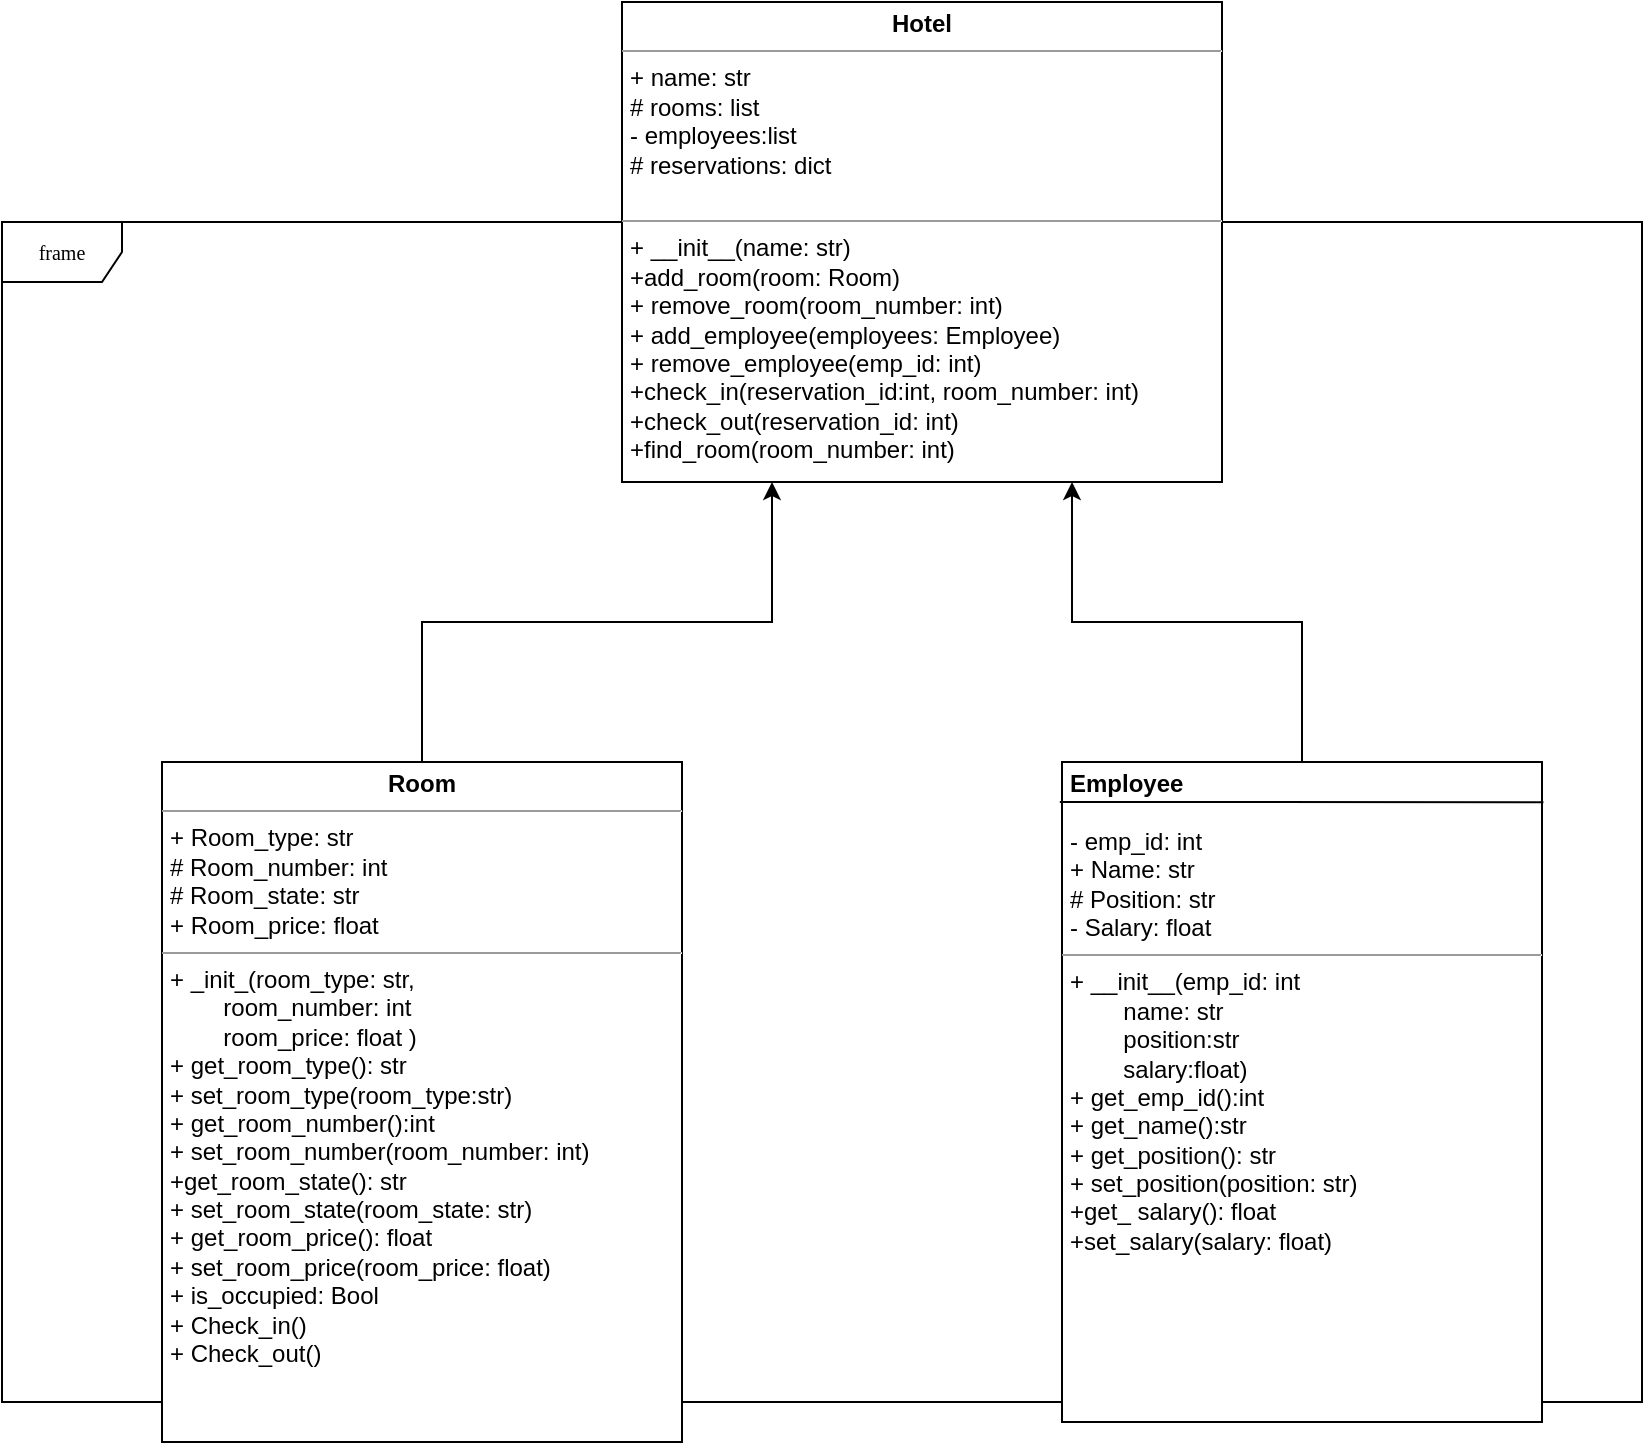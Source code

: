 <mxfile version="24.0.7" type="device">
  <diagram name="Page-1" id="c4acf3e9-155e-7222-9cf6-157b1a14988f">
    <mxGraphModel dx="694" dy="1464" grid="1" gridSize="10" guides="1" tooltips="1" connect="1" arrows="1" fold="1" page="1" pageScale="1" pageWidth="850" pageHeight="1100" background="none" math="0" shadow="0">
      <root>
        <mxCell id="0" />
        <mxCell id="1" parent="0" />
        <mxCell id="17acba5748e5396b-1" value="frame" style="shape=umlFrame;whiteSpace=wrap;html=1;rounded=0;shadow=0;comic=0;labelBackgroundColor=none;strokeWidth=1;fontFamily=Verdana;fontSize=10;align=center;" parent="1" vertex="1">
          <mxGeometry x="20" y="100" width="820" height="590" as="geometry" />
        </mxCell>
        <mxCell id="5d2195bd80daf111-15" value="&lt;p style=&quot;margin:0px;margin-top:4px;text-align:center;&quot;&gt;&lt;/p&gt;&lt;p style=&quot;margin:0px;margin-left:4px;&quot;&gt;&lt;b&gt;Employee&lt;/b&gt;&lt;/p&gt;&lt;p style=&quot;margin:0px;margin-left:4px;&quot;&gt;&lt;b&gt;&lt;br&gt;&lt;/b&gt;&lt;/p&gt;&lt;p style=&quot;margin:0px;margin-left:4px;&quot;&gt;- emp_id: int&lt;br&gt;+ Name: str&lt;/p&gt;&lt;p style=&quot;margin:0px;margin-left:4px;&quot;&gt;# Position: str&lt;/p&gt;&lt;p style=&quot;margin:0px;margin-left:4px;&quot;&gt;- Salary: float&lt;/p&gt;&lt;hr size=&quot;1&quot;&gt;&lt;p style=&quot;margin:0px;margin-left:4px;&quot;&gt;+ __init__(emp_id: int&lt;/p&gt;&lt;p style=&quot;margin:0px;margin-left:4px;&quot;&gt;&lt;span style=&quot;white-space: pre;&quot;&gt;&#x9;&lt;/span&gt;name: str&lt;/p&gt;&lt;p style=&quot;margin:0px;margin-left:4px;&quot;&gt;&lt;span style=&quot;white-space: pre;&quot;&gt;&#x9;&lt;/span&gt;position:str&lt;/p&gt;&lt;p style=&quot;margin:0px;margin-left:4px;&quot;&gt;&lt;span style=&quot;white-space: pre;&quot;&gt;&#x9;&lt;/span&gt;salary:float)&lt;br&gt;+ get_emp_id():int&lt;/p&gt;&lt;p style=&quot;margin:0px;margin-left:4px;&quot;&gt;+ get_name():str&lt;/p&gt;&lt;p style=&quot;margin:0px;margin-left:4px;&quot;&gt;+ get_position(): str&lt;/p&gt;&lt;p style=&quot;margin:0px;margin-left:4px;&quot;&gt;+ set_position(position: str)&lt;/p&gt;&lt;p style=&quot;margin:0px;margin-left:4px;&quot;&gt;+get_ salary(): float&lt;/p&gt;&lt;p style=&quot;margin:0px;margin-left:4px;&quot;&gt;+set_salary(salary: float)&lt;/p&gt;" style="verticalAlign=top;align=left;overflow=fill;fontSize=12;fontFamily=Helvetica;html=1;rounded=0;shadow=0;comic=0;labelBackgroundColor=none;strokeWidth=1" parent="1" vertex="1">
          <mxGeometry x="550" y="370" width="240" height="330" as="geometry" />
        </mxCell>
        <mxCell id="hru5D2vzHSLLFb0k-sDj-2" style="edgeStyle=orthogonalEdgeStyle;rounded=0;orthogonalLoop=1;jettySize=auto;html=1;exitX=0.5;exitY=0;exitDx=0;exitDy=0;entryX=0.75;entryY=1;entryDx=0;entryDy=0;" parent="1" source="5d2195bd80daf111-15" target="hru5D2vzHSLLFb0k-sDj-1" edge="1">
          <mxGeometry relative="1" as="geometry" />
        </mxCell>
        <mxCell id="hru5D2vzHSLLFb0k-sDj-1" value="&lt;p style=&quot;margin:0px;margin-top:4px;text-align:center;&quot;&gt;&lt;b&gt;Hotel&lt;/b&gt;&lt;/p&gt;&lt;hr size=&quot;1&quot;&gt;&lt;p style=&quot;margin:0px;margin-left:4px;&quot;&gt;+ name: str&lt;br&gt;# rooms: list&lt;/p&gt;&lt;p style=&quot;margin:0px;margin-left:4px;&quot;&gt;- employees:list&lt;/p&gt;&lt;p style=&quot;margin:0px;margin-left:4px;&quot;&gt;# reservations: dict&lt;/p&gt;&lt;p style=&quot;margin:0px;margin-left:4px;&quot;&gt;&lt;br&gt;&lt;/p&gt;&lt;hr size=&quot;1&quot;&gt;&lt;p style=&quot;margin:0px;margin-left:4px;&quot;&gt;+ __init__(name: str)&lt;/p&gt;&lt;p style=&quot;margin:0px;margin-left:4px;&quot;&gt;+add_room(room: Room)&lt;br&gt;+ remove_room(room_number: int)&lt;/p&gt;&lt;p style=&quot;margin:0px;margin-left:4px;&quot;&gt;+ add_employee(employees: Employee)&lt;/p&gt;&lt;p style=&quot;margin:0px;margin-left:4px;&quot;&gt;+ remove_employee(emp_id: int)&lt;/p&gt;&lt;p style=&quot;margin:0px;margin-left:4px;&quot;&gt;+check_in(reservation_id:int, room_number: int)&lt;/p&gt;&lt;p style=&quot;margin:0px;margin-left:4px;&quot;&gt;+check_out(reservation_id: int)&lt;/p&gt;&lt;p style=&quot;margin:0px;margin-left:4px;&quot;&gt;+find_room(room_number: int)&lt;/p&gt;" style="verticalAlign=top;align=left;overflow=fill;fontSize=12;fontFamily=Helvetica;html=1;rounded=0;shadow=0;comic=0;labelBackgroundColor=none;strokeWidth=1" parent="1" vertex="1">
          <mxGeometry x="330" y="-10" width="300" height="240" as="geometry" />
        </mxCell>
        <mxCell id="hru5D2vzHSLLFb0k-sDj-3" value="&lt;p style=&quot;margin:0px;margin-top:4px;text-align:center;&quot;&gt;&lt;b&gt;Room&lt;/b&gt;&lt;/p&gt;&lt;hr size=&quot;1&quot;&gt;&lt;p style=&quot;margin:0px;margin-left:4px;&quot;&gt;+ Room_type: str&lt;br&gt;# Room_number: int&lt;/p&gt;&lt;p style=&quot;margin:0px;margin-left:4px;&quot;&gt;# Room_state: str&lt;/p&gt;&lt;p style=&quot;margin:0px;margin-left:4px;&quot;&gt;+ Room_price: float&lt;/p&gt;&lt;hr size=&quot;1&quot;&gt;&lt;p style=&quot;margin:0px;margin-left:4px;&quot;&gt;+ _init_(room_type: str,&amp;nbsp;&lt;/p&gt;&lt;p style=&quot;margin:0px;margin-left:4px;&quot;&gt;&lt;span style=&quot;white-space: pre;&quot;&gt;&#x9;&lt;/span&gt;room_number: int&lt;/p&gt;&lt;p style=&quot;margin:0px;margin-left:4px;&quot;&gt;&lt;span style=&quot;background-color: initial;&quot;&gt;&lt;span style=&quot;white-space: pre;&quot;&gt;&#x9;&lt;/span&gt;room_price: float )&lt;/span&gt;&lt;/p&gt;&lt;p style=&quot;margin:0px;margin-left:4px;&quot;&gt;&lt;span style=&quot;background-color: initial;&quot;&gt;+ get_room_type(): str&lt;/span&gt;&lt;/p&gt;&lt;p style=&quot;margin:0px;margin-left:4px;&quot;&gt;&lt;span style=&quot;background-color: initial;&quot;&gt;+ set_room_type(room_type:str)&lt;/span&gt;&lt;/p&gt;&lt;p style=&quot;margin:0px;margin-left:4px;&quot;&gt;&lt;span style=&quot;background-color: initial;&quot;&gt;+ get_room_number():int&lt;/span&gt;&lt;/p&gt;&lt;p style=&quot;margin:0px;margin-left:4px;&quot;&gt;&lt;span style=&quot;background-color: initial;&quot;&gt;+ set_room_number(room_number: int)&lt;/span&gt;&lt;/p&gt;&lt;p style=&quot;margin:0px;margin-left:4px;&quot;&gt;&lt;span style=&quot;background-color: initial;&quot;&gt;+get_room_state(): str&lt;/span&gt;&lt;/p&gt;&lt;p style=&quot;margin:0px;margin-left:4px;&quot;&gt;&lt;span style=&quot;background-color: initial;&quot;&gt;+ set_room_state(room_state: str)&lt;/span&gt;&lt;/p&gt;&lt;p style=&quot;margin:0px;margin-left:4px;&quot;&gt;&lt;span style=&quot;background-color: initial;&quot;&gt;+ get_room_price(): float&lt;/span&gt;&lt;/p&gt;&lt;p style=&quot;margin:0px;margin-left:4px;&quot;&gt;&lt;span style=&quot;background-color: initial;&quot;&gt;+ set_room_price(room_price: float)&lt;/span&gt;&lt;/p&gt;&lt;p style=&quot;margin:0px;margin-left:4px;&quot;&gt;+ is_occupied: Bool&lt;/p&gt;&lt;p style=&quot;margin:0px;margin-left:4px;&quot;&gt;+ Check_in()&lt;/p&gt;&lt;p style=&quot;margin:0px;margin-left:4px;&quot;&gt;+ Check_out()&lt;/p&gt;&lt;p style=&quot;margin:0px;margin-left:4px;&quot;&gt;&lt;br&gt;&lt;/p&gt;" style="verticalAlign=top;align=left;overflow=fill;fontSize=12;fontFamily=Helvetica;html=1;rounded=0;shadow=0;comic=0;labelBackgroundColor=none;strokeWidth=1" parent="1" vertex="1">
          <mxGeometry x="100" y="370" width="260" height="340" as="geometry" />
        </mxCell>
        <mxCell id="hru5D2vzHSLLFb0k-sDj-4" style="edgeStyle=orthogonalEdgeStyle;rounded=0;orthogonalLoop=1;jettySize=auto;html=1;exitX=0.5;exitY=0;exitDx=0;exitDy=0;entryX=0.25;entryY=1;entryDx=0;entryDy=0;" parent="1" source="hru5D2vzHSLLFb0k-sDj-3" target="hru5D2vzHSLLFb0k-sDj-1" edge="1">
          <mxGeometry relative="1" as="geometry">
            <mxPoint x="645" y="380" as="sourcePoint" />
            <mxPoint x="435" y="240" as="targetPoint" />
          </mxGeometry>
        </mxCell>
        <mxCell id="RjuX80qBQYQGHwMAYJ4w-2" value="" style="endArrow=none;html=1;rounded=0;exitX=1.003;exitY=0.061;exitDx=0;exitDy=0;exitPerimeter=0;entryX=0.005;entryY=0.15;entryDx=0;entryDy=0;entryPerimeter=0;" edge="1" parent="1" source="5d2195bd80daf111-15">
          <mxGeometry width="50" height="50" relative="1" as="geometry">
            <mxPoint x="730" y="393.64" as="sourcePoint" />
            <mxPoint x="548.92" y="390" as="targetPoint" />
          </mxGeometry>
        </mxCell>
      </root>
    </mxGraphModel>
  </diagram>
</mxfile>
